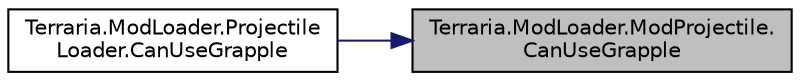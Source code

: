 digraph "Terraria.ModLoader.ModProjectile.CanUseGrapple"
{
 // LATEX_PDF_SIZE
  edge [fontname="Helvetica",fontsize="10",labelfontname="Helvetica",labelfontsize="10"];
  node [fontname="Helvetica",fontsize="10",shape=record];
  rankdir="RL";
  Node1 [label="Terraria.ModLoader.ModProjectile.\lCanUseGrapple",height=0.2,width=0.4,color="black", fillcolor="grey75", style="filled", fontcolor="black",tooltip="This code is called whenever the player uses a grappling hook that shoots this type of projectile...."];
  Node1 -> Node2 [dir="back",color="midnightblue",fontsize="10",style="solid",fontname="Helvetica"];
  Node2 [label="Terraria.ModLoader.Projectile\lLoader.CanUseGrapple",height=0.2,width=0.4,color="black", fillcolor="white", style="filled",URL="$class_terraria_1_1_mod_loader_1_1_projectile_loader.html#a928a806d310dcb6894fbd0783f322cc3",tooltip=" "];
}
